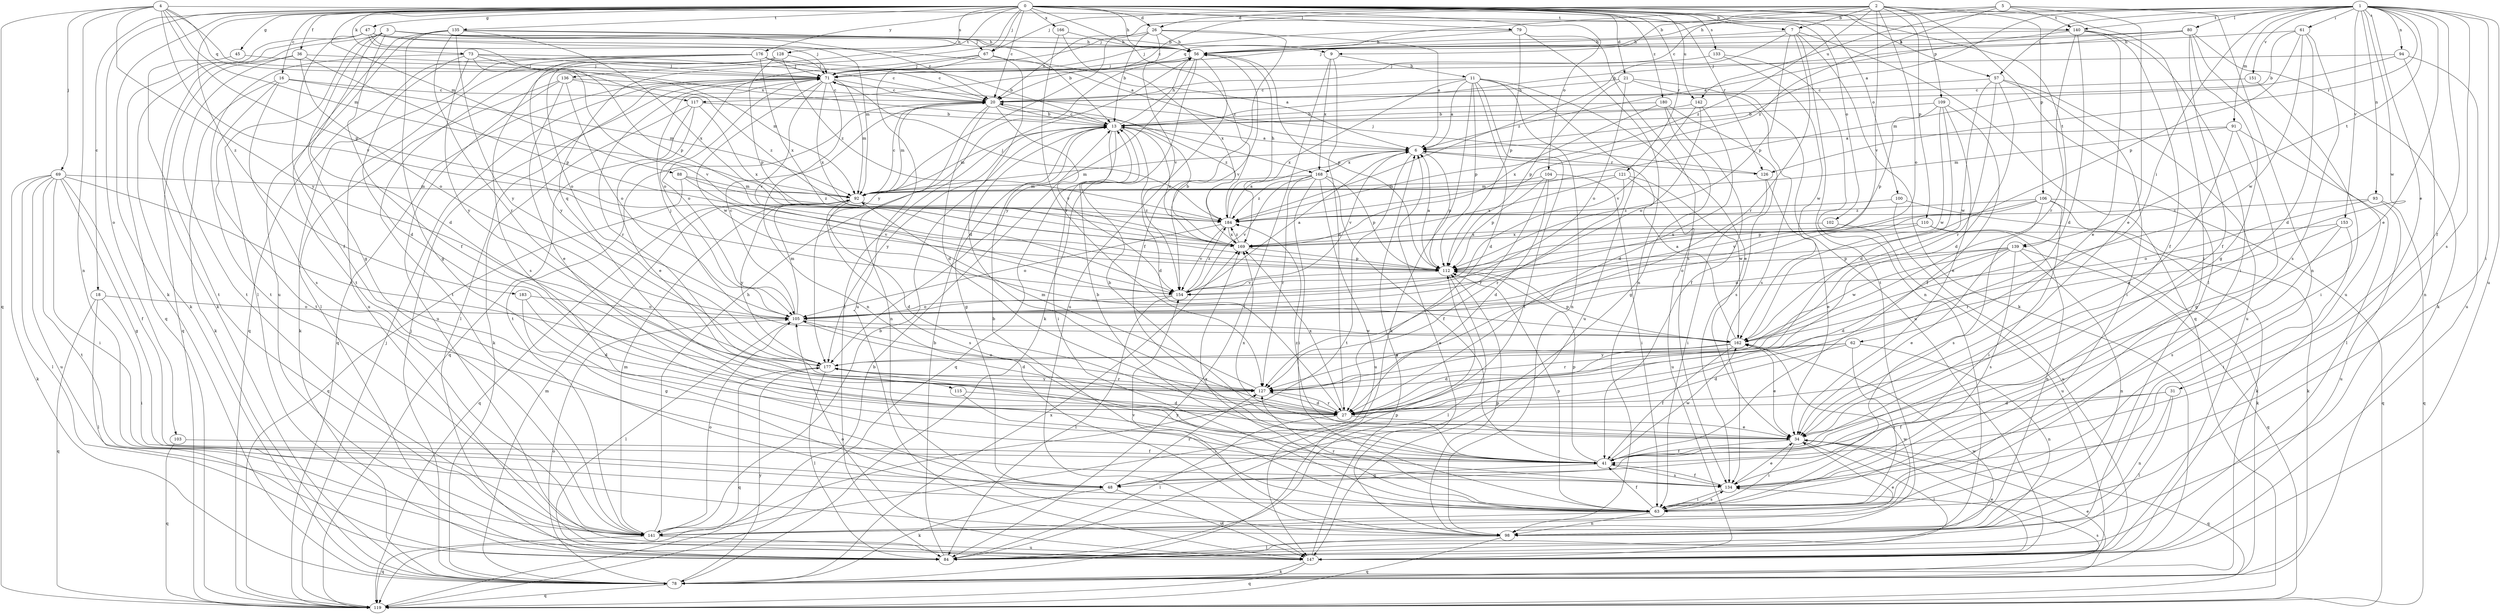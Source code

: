 strict digraph  {
0;
1;
2;
3;
4;
5;
6;
7;
9;
11;
13;
16;
18;
20;
21;
26;
27;
31;
34;
36;
41;
45;
47;
48;
56;
57;
61;
62;
63;
67;
69;
71;
73;
78;
79;
80;
84;
88;
91;
92;
93;
94;
98;
100;
102;
103;
104;
105;
106;
109;
110;
112;
115;
117;
119;
121;
126;
127;
128;
133;
134;
135;
136;
139;
140;
141;
142;
147;
151;
153;
154;
162;
166;
168;
169;
176;
177;
180;
183;
184;
0 -> 7  [label=b];
0 -> 16  [label=c];
0 -> 18  [label=c];
0 -> 20  [label=c];
0 -> 21  [label=d];
0 -> 26  [label=d];
0 -> 36  [label=f];
0 -> 45  [label=g];
0 -> 47  [label=g];
0 -> 56  [label=h];
0 -> 57  [label=i];
0 -> 67  [label=j];
0 -> 73  [label=k];
0 -> 78  [label=k];
0 -> 79  [label=l];
0 -> 88  [label=m];
0 -> 100  [label=o];
0 -> 102  [label=o];
0 -> 103  [label=o];
0 -> 104  [label=o];
0 -> 115  [label=q];
0 -> 121  [label=r];
0 -> 126  [label=r];
0 -> 128  [label=s];
0 -> 133  [label=s];
0 -> 135  [label=t];
0 -> 136  [label=t];
0 -> 139  [label=t];
0 -> 142  [label=u];
0 -> 166  [label=x];
0 -> 176  [label=y];
0 -> 180  [label=z];
0 -> 183  [label=z];
0 -> 184  [label=z];
1 -> 6  [label=a];
1 -> 31  [label=e];
1 -> 34  [label=e];
1 -> 41  [label=f];
1 -> 56  [label=h];
1 -> 57  [label=i];
1 -> 61  [label=i];
1 -> 62  [label=i];
1 -> 63  [label=i];
1 -> 80  [label=l];
1 -> 91  [label=m];
1 -> 93  [label=n];
1 -> 94  [label=n];
1 -> 126  [label=r];
1 -> 134  [label=s];
1 -> 139  [label=t];
1 -> 140  [label=t];
1 -> 142  [label=u];
1 -> 147  [label=u];
1 -> 151  [label=v];
1 -> 153  [label=v];
1 -> 162  [label=w];
2 -> 7  [label=b];
2 -> 9  [label=b];
2 -> 20  [label=c];
2 -> 26  [label=d];
2 -> 63  [label=i];
2 -> 67  [label=j];
2 -> 84  [label=l];
2 -> 105  [label=o];
2 -> 106  [label=p];
2 -> 109  [label=p];
2 -> 110  [label=p];
2 -> 117  [label=q];
2 -> 154  [label=v];
2 -> 184  [label=z];
3 -> 9  [label=b];
3 -> 20  [label=c];
3 -> 27  [label=d];
3 -> 41  [label=f];
3 -> 48  [label=g];
3 -> 56  [label=h];
3 -> 67  [label=j];
3 -> 78  [label=k];
3 -> 84  [label=l];
4 -> 69  [label=j];
4 -> 92  [label=m];
4 -> 98  [label=n];
4 -> 112  [label=p];
4 -> 117  [label=q];
4 -> 119  [label=q];
4 -> 140  [label=t];
4 -> 154  [label=v];
4 -> 168  [label=x];
4 -> 177  [label=y];
5 -> 20  [label=c];
5 -> 34  [label=e];
5 -> 71  [label=j];
5 -> 98  [label=n];
5 -> 140  [label=t];
5 -> 184  [label=z];
6 -> 92  [label=m];
6 -> 112  [label=p];
6 -> 126  [label=r];
6 -> 141  [label=t];
6 -> 154  [label=v];
6 -> 168  [label=x];
7 -> 56  [label=h];
7 -> 78  [label=k];
7 -> 112  [label=p];
7 -> 119  [label=q];
7 -> 127  [label=r];
7 -> 141  [label=t];
7 -> 184  [label=z];
9 -> 11  [label=b];
9 -> 27  [label=d];
9 -> 84  [label=l];
9 -> 168  [label=x];
11 -> 6  [label=a];
11 -> 20  [label=c];
11 -> 27  [label=d];
11 -> 34  [label=e];
11 -> 78  [label=k];
11 -> 98  [label=n];
11 -> 112  [label=p];
11 -> 141  [label=t];
11 -> 147  [label=u];
11 -> 169  [label=x];
13 -> 6  [label=a];
13 -> 20  [label=c];
13 -> 27  [label=d];
13 -> 48  [label=g];
13 -> 56  [label=h];
13 -> 63  [label=i];
13 -> 92  [label=m];
13 -> 119  [label=q];
13 -> 169  [label=x];
13 -> 177  [label=y];
16 -> 20  [label=c];
16 -> 78  [label=k];
16 -> 92  [label=m];
16 -> 134  [label=s];
16 -> 141  [label=t];
18 -> 63  [label=i];
18 -> 84  [label=l];
18 -> 105  [label=o];
18 -> 119  [label=q];
20 -> 13  [label=b];
20 -> 27  [label=d];
20 -> 92  [label=m];
20 -> 98  [label=n];
20 -> 141  [label=t];
20 -> 154  [label=v];
20 -> 184  [label=z];
21 -> 105  [label=o];
21 -> 112  [label=p];
21 -> 134  [label=s];
21 -> 147  [label=u];
21 -> 20  [label=h];
26 -> 6  [label=a];
26 -> 13  [label=b];
26 -> 20  [label=c];
26 -> 41  [label=f];
26 -> 56  [label=h];
26 -> 154  [label=v];
26 -> 177  [label=y];
27 -> 34  [label=e];
27 -> 84  [label=l];
27 -> 127  [label=r];
27 -> 169  [label=x];
31 -> 27  [label=d];
31 -> 41  [label=f];
31 -> 84  [label=l];
31 -> 98  [label=n];
34 -> 13  [label=b];
34 -> 41  [label=f];
34 -> 63  [label=i];
34 -> 84  [label=l];
34 -> 119  [label=q];
34 -> 169  [label=x];
36 -> 71  [label=j];
36 -> 105  [label=o];
36 -> 112  [label=p];
36 -> 119  [label=q];
36 -> 141  [label=t];
41 -> 13  [label=b];
41 -> 48  [label=g];
41 -> 112  [label=p];
41 -> 134  [label=s];
41 -> 162  [label=w];
41 -> 177  [label=y];
41 -> 184  [label=z];
45 -> 71  [label=j];
45 -> 141  [label=t];
47 -> 6  [label=a];
47 -> 41  [label=f];
47 -> 56  [label=h];
47 -> 71  [label=j];
47 -> 78  [label=k];
47 -> 92  [label=m];
47 -> 112  [label=p];
47 -> 119  [label=q];
48 -> 78  [label=k];
48 -> 127  [label=r];
48 -> 147  [label=u];
56 -> 71  [label=j];
56 -> 78  [label=k];
56 -> 84  [label=l];
56 -> 112  [label=p];
56 -> 147  [label=u];
56 -> 154  [label=v];
56 -> 177  [label=y];
57 -> 20  [label=c];
57 -> 27  [label=d];
57 -> 63  [label=i];
57 -> 127  [label=r];
57 -> 147  [label=u];
57 -> 162  [label=w];
61 -> 13  [label=b];
61 -> 27  [label=d];
61 -> 56  [label=h];
61 -> 112  [label=p];
61 -> 134  [label=s];
61 -> 162  [label=w];
62 -> 27  [label=d];
62 -> 63  [label=i];
62 -> 98  [label=n];
62 -> 127  [label=r];
62 -> 177  [label=y];
63 -> 13  [label=b];
63 -> 41  [label=f];
63 -> 98  [label=n];
63 -> 112  [label=p];
63 -> 127  [label=r];
63 -> 134  [label=s];
63 -> 141  [label=t];
63 -> 169  [label=x];
67 -> 6  [label=a];
67 -> 27  [label=d];
67 -> 71  [label=j];
67 -> 105  [label=o];
67 -> 147  [label=u];
69 -> 41  [label=f];
69 -> 48  [label=g];
69 -> 63  [label=i];
69 -> 78  [label=k];
69 -> 84  [label=l];
69 -> 92  [label=m];
69 -> 127  [label=r];
69 -> 141  [label=t];
69 -> 147  [label=u];
71 -> 20  [label=c];
71 -> 84  [label=l];
71 -> 92  [label=m];
71 -> 98  [label=n];
71 -> 105  [label=o];
71 -> 119  [label=q];
71 -> 127  [label=r];
71 -> 154  [label=v];
71 -> 162  [label=w];
71 -> 169  [label=x];
73 -> 20  [label=c];
73 -> 27  [label=d];
73 -> 71  [label=j];
73 -> 92  [label=m];
73 -> 141  [label=t];
73 -> 154  [label=v];
73 -> 177  [label=y];
78 -> 34  [label=e];
78 -> 71  [label=j];
78 -> 92  [label=m];
78 -> 105  [label=o];
78 -> 119  [label=q];
78 -> 134  [label=s];
78 -> 169  [label=x];
78 -> 177  [label=y];
79 -> 56  [label=h];
79 -> 71  [label=j];
79 -> 98  [label=n];
79 -> 112  [label=p];
79 -> 134  [label=s];
80 -> 13  [label=b];
80 -> 41  [label=f];
80 -> 48  [label=g];
80 -> 56  [label=h];
80 -> 71  [label=j];
80 -> 78  [label=k];
80 -> 147  [label=u];
84 -> 13  [label=b];
84 -> 112  [label=p];
84 -> 162  [label=w];
88 -> 92  [label=m];
88 -> 119  [label=q];
88 -> 154  [label=v];
88 -> 184  [label=z];
91 -> 6  [label=a];
91 -> 34  [label=e];
91 -> 48  [label=g];
91 -> 84  [label=l];
91 -> 92  [label=m];
92 -> 20  [label=c];
92 -> 27  [label=d];
92 -> 119  [label=q];
92 -> 134  [label=s];
92 -> 177  [label=y];
92 -> 184  [label=z];
93 -> 105  [label=o];
93 -> 119  [label=q];
93 -> 147  [label=u];
93 -> 184  [label=z];
94 -> 71  [label=j];
94 -> 92  [label=m];
94 -> 98  [label=n];
94 -> 147  [label=u];
98 -> 6  [label=a];
98 -> 84  [label=l];
98 -> 112  [label=p];
98 -> 119  [label=q];
98 -> 154  [label=v];
100 -> 78  [label=k];
100 -> 147  [label=u];
100 -> 184  [label=z];
102 -> 147  [label=u];
102 -> 169  [label=x];
103 -> 41  [label=f];
103 -> 119  [label=q];
104 -> 27  [label=d];
104 -> 63  [label=i];
104 -> 92  [label=m];
104 -> 112  [label=p];
104 -> 127  [label=r];
105 -> 20  [label=c];
105 -> 27  [label=d];
105 -> 84  [label=l];
105 -> 92  [label=m];
105 -> 162  [label=w];
106 -> 63  [label=i];
106 -> 78  [label=k];
106 -> 112  [label=p];
106 -> 119  [label=q];
106 -> 134  [label=s];
106 -> 154  [label=v];
106 -> 184  [label=z];
109 -> 13  [label=b];
109 -> 27  [label=d];
109 -> 34  [label=e];
109 -> 41  [label=f];
109 -> 112  [label=p];
109 -> 162  [label=w];
110 -> 78  [label=k];
110 -> 98  [label=n];
110 -> 105  [label=o];
110 -> 169  [label=x];
112 -> 6  [label=a];
112 -> 84  [label=l];
112 -> 154  [label=v];
115 -> 27  [label=d];
115 -> 63  [label=i];
117 -> 13  [label=b];
117 -> 34  [label=e];
117 -> 78  [label=k];
117 -> 119  [label=q];
117 -> 169  [label=x];
119 -> 13  [label=b];
119 -> 71  [label=j];
121 -> 92  [label=m];
121 -> 127  [label=r];
121 -> 147  [label=u];
121 -> 162  [label=w];
121 -> 169  [label=x];
126 -> 34  [label=e];
126 -> 63  [label=i];
126 -> 71  [label=j];
127 -> 27  [label=d];
127 -> 92  [label=m];
127 -> 105  [label=o];
127 -> 177  [label=y];
128 -> 71  [label=j];
128 -> 105  [label=o];
128 -> 112  [label=p];
128 -> 134  [label=s];
128 -> 141  [label=t];
128 -> 184  [label=z];
133 -> 71  [label=j];
133 -> 98  [label=n];
133 -> 162  [label=w];
134 -> 34  [label=e];
134 -> 41  [label=f];
134 -> 63  [label=i];
135 -> 13  [label=b];
135 -> 48  [label=g];
135 -> 56  [label=h];
135 -> 127  [label=r];
135 -> 141  [label=t];
135 -> 147  [label=u];
135 -> 169  [label=x];
135 -> 177  [label=y];
136 -> 20  [label=c];
136 -> 34  [label=e];
136 -> 78  [label=k];
136 -> 105  [label=o];
136 -> 147  [label=u];
136 -> 184  [label=z];
139 -> 27  [label=d];
139 -> 34  [label=e];
139 -> 98  [label=n];
139 -> 105  [label=o];
139 -> 112  [label=p];
139 -> 119  [label=q];
139 -> 134  [label=s];
139 -> 162  [label=w];
140 -> 6  [label=a];
140 -> 27  [label=d];
140 -> 34  [label=e];
140 -> 41  [label=f];
140 -> 56  [label=h];
140 -> 63  [label=i];
140 -> 127  [label=r];
141 -> 13  [label=b];
141 -> 34  [label=e];
141 -> 56  [label=h];
141 -> 92  [label=m];
141 -> 105  [label=o];
141 -> 119  [label=q];
141 -> 147  [label=u];
141 -> 162  [label=w];
142 -> 13  [label=b];
142 -> 27  [label=d];
142 -> 105  [label=o];
142 -> 154  [label=v];
147 -> 6  [label=a];
147 -> 34  [label=e];
147 -> 78  [label=k];
147 -> 105  [label=o];
147 -> 119  [label=q];
151 -> 20  [label=c];
151 -> 63  [label=i];
153 -> 63  [label=i];
153 -> 127  [label=r];
153 -> 134  [label=s];
153 -> 169  [label=x];
154 -> 6  [label=a];
154 -> 84  [label=l];
154 -> 105  [label=o];
154 -> 184  [label=z];
162 -> 6  [label=a];
162 -> 27  [label=d];
162 -> 34  [label=e];
162 -> 41  [label=f];
162 -> 71  [label=j];
162 -> 112  [label=p];
162 -> 177  [label=y];
166 -> 56  [label=h];
166 -> 127  [label=r];
166 -> 169  [label=x];
168 -> 41  [label=f];
168 -> 63  [label=i];
168 -> 92  [label=m];
168 -> 112  [label=p];
168 -> 127  [label=r];
168 -> 147  [label=u];
168 -> 154  [label=v];
168 -> 184  [label=z];
169 -> 13  [label=b];
169 -> 112  [label=p];
169 -> 184  [label=z];
176 -> 13  [label=b];
176 -> 20  [label=c];
176 -> 71  [label=j];
176 -> 84  [label=l];
176 -> 119  [label=q];
176 -> 147  [label=u];
176 -> 169  [label=x];
176 -> 177  [label=y];
177 -> 84  [label=l];
177 -> 119  [label=q];
177 -> 127  [label=r];
180 -> 13  [label=b];
180 -> 41  [label=f];
180 -> 48  [label=g];
180 -> 134  [label=s];
180 -> 169  [label=x];
183 -> 27  [label=d];
183 -> 48  [label=g];
183 -> 105  [label=o];
184 -> 6  [label=a];
184 -> 56  [label=h];
184 -> 71  [label=j];
184 -> 105  [label=o];
184 -> 154  [label=v];
184 -> 169  [label=x];
}
